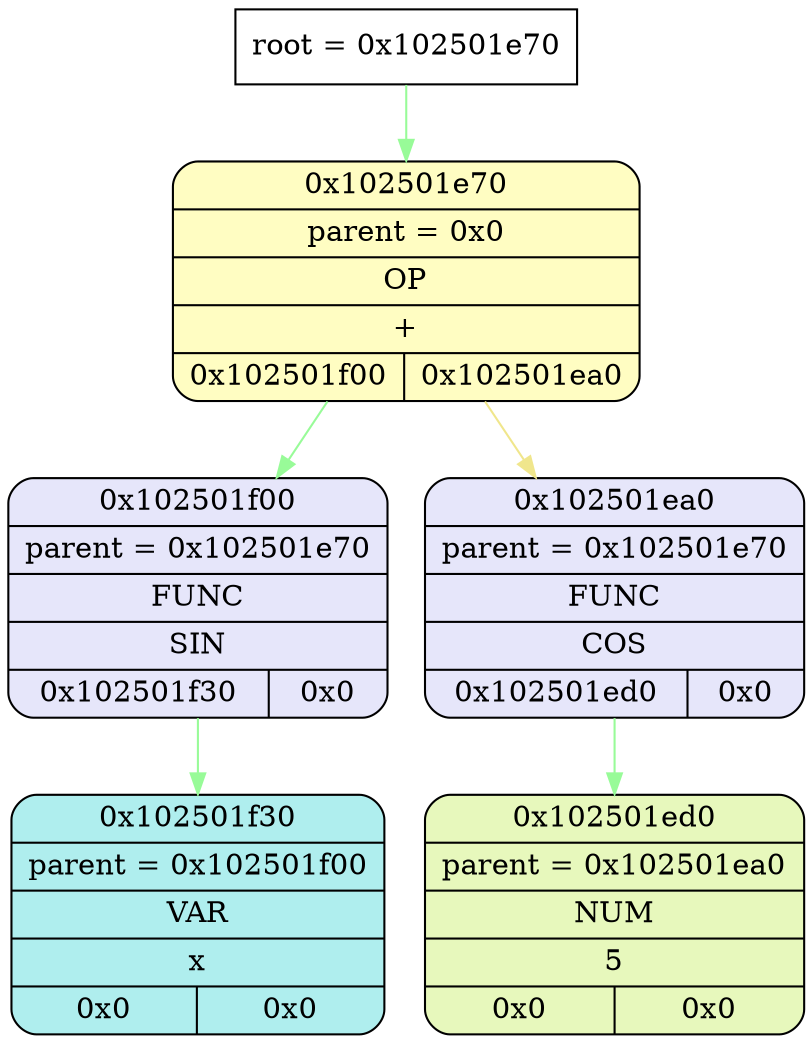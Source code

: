 digraph
{
    node_info[shape = record, label = "{root = 0x102501e70}"];

    node_info->node_0x102501e70 [color = "#98FB98"];
    node_0x102501e70[shape = Mrecord, label = "{{0x102501e70} | {parent =  0x0} | {OP} | {+} | {0x102501f00 | 0x102501ea0}}",
                style="filled", fillcolor="#FFFDC2"];
    node_0x102501f00[shape = Mrecord, label = "{{0x102501f00} | {parent =  0x102501e70} | {FUNC} | {SIN} | {0x102501f30 | 0x0}}",
                style="filled", fillcolor="#E6E6FA"];
    node_0x102501f30[shape = Mrecord, label = "{{0x102501f30} | {parent =  0x102501f00} | {VAR} | {x} | {0x0 | 0x0}}",
                style="filled", fillcolor="#AFEEEE"];
    node_0x102501ea0[shape = Mrecord, label = "{{0x102501ea0} | {parent =  0x102501e70} | {FUNC} | {COS} | {0x102501ed0 | 0x0}}",
                style="filled", fillcolor="#E6E6FA"];
    node_0x102501ed0[shape = Mrecord, label = "{{0x102501ed0} | {parent =  0x102501ea0} | {NUM} | {5} | {0x0 | 0x0}}",
                style="filled", fillcolor="#E7F8BC"];
    node_0x102501e70->node_0x102501f00 [color = "#98FB98"];
    node_0x102501f00->node_0x102501f30 [color = "#98FB98"];
    node_0x102501e70->node_0x102501ea0 [color = "#F0E68C"];
    node_0x102501ea0->node_0x102501ed0 [color = "#98FB98"];
}